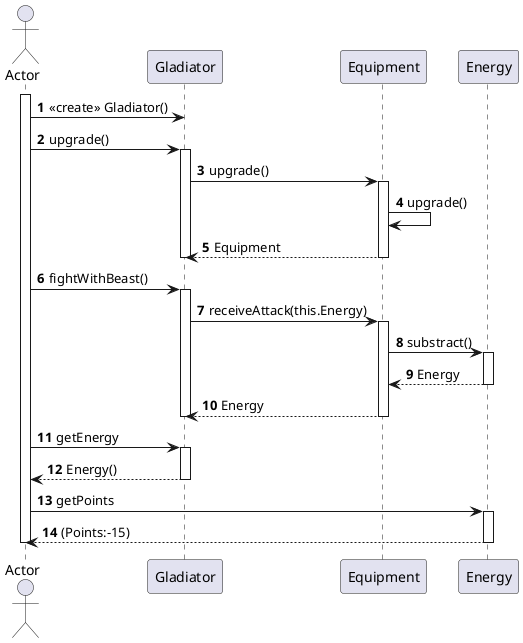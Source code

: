 @startuml
'https://plantuml.com/sequence-diagram

autonumber

actor Actor

activate Actor
Actor -> Gladiator: <<create>> Gladiator()
Actor -> Gladiator: upgrade()

activate Gladiator
Gladiator -> Equipment: upgrade()

activate Equipment
Equipment -> Equipment: upgrade()
Equipment --> Gladiator: Equipment
deactivate Equipment
deactivate Gladiator
Actor-> Gladiator: fightWithBeast()
activate Gladiator
Gladiator -> Equipment: receiveAttack(this.Energy)
activate Equipment
Equipment->Energy: substract()
activate Energy
Energy --> Equipment: Energy
deactivate Energy
Equipment --> Gladiator: Energy
deactivate Equipment
deactivate Gladiator

Actor -> Gladiator : getEnergy
activate Gladiator
Gladiator --> Actor : Energy()
deactivate Gladiator


Actor -> Energy : getPoints
activate Energy
Energy --> Actor : (Points:-15)
deactivate Energy

deactivate Actor
@enduml